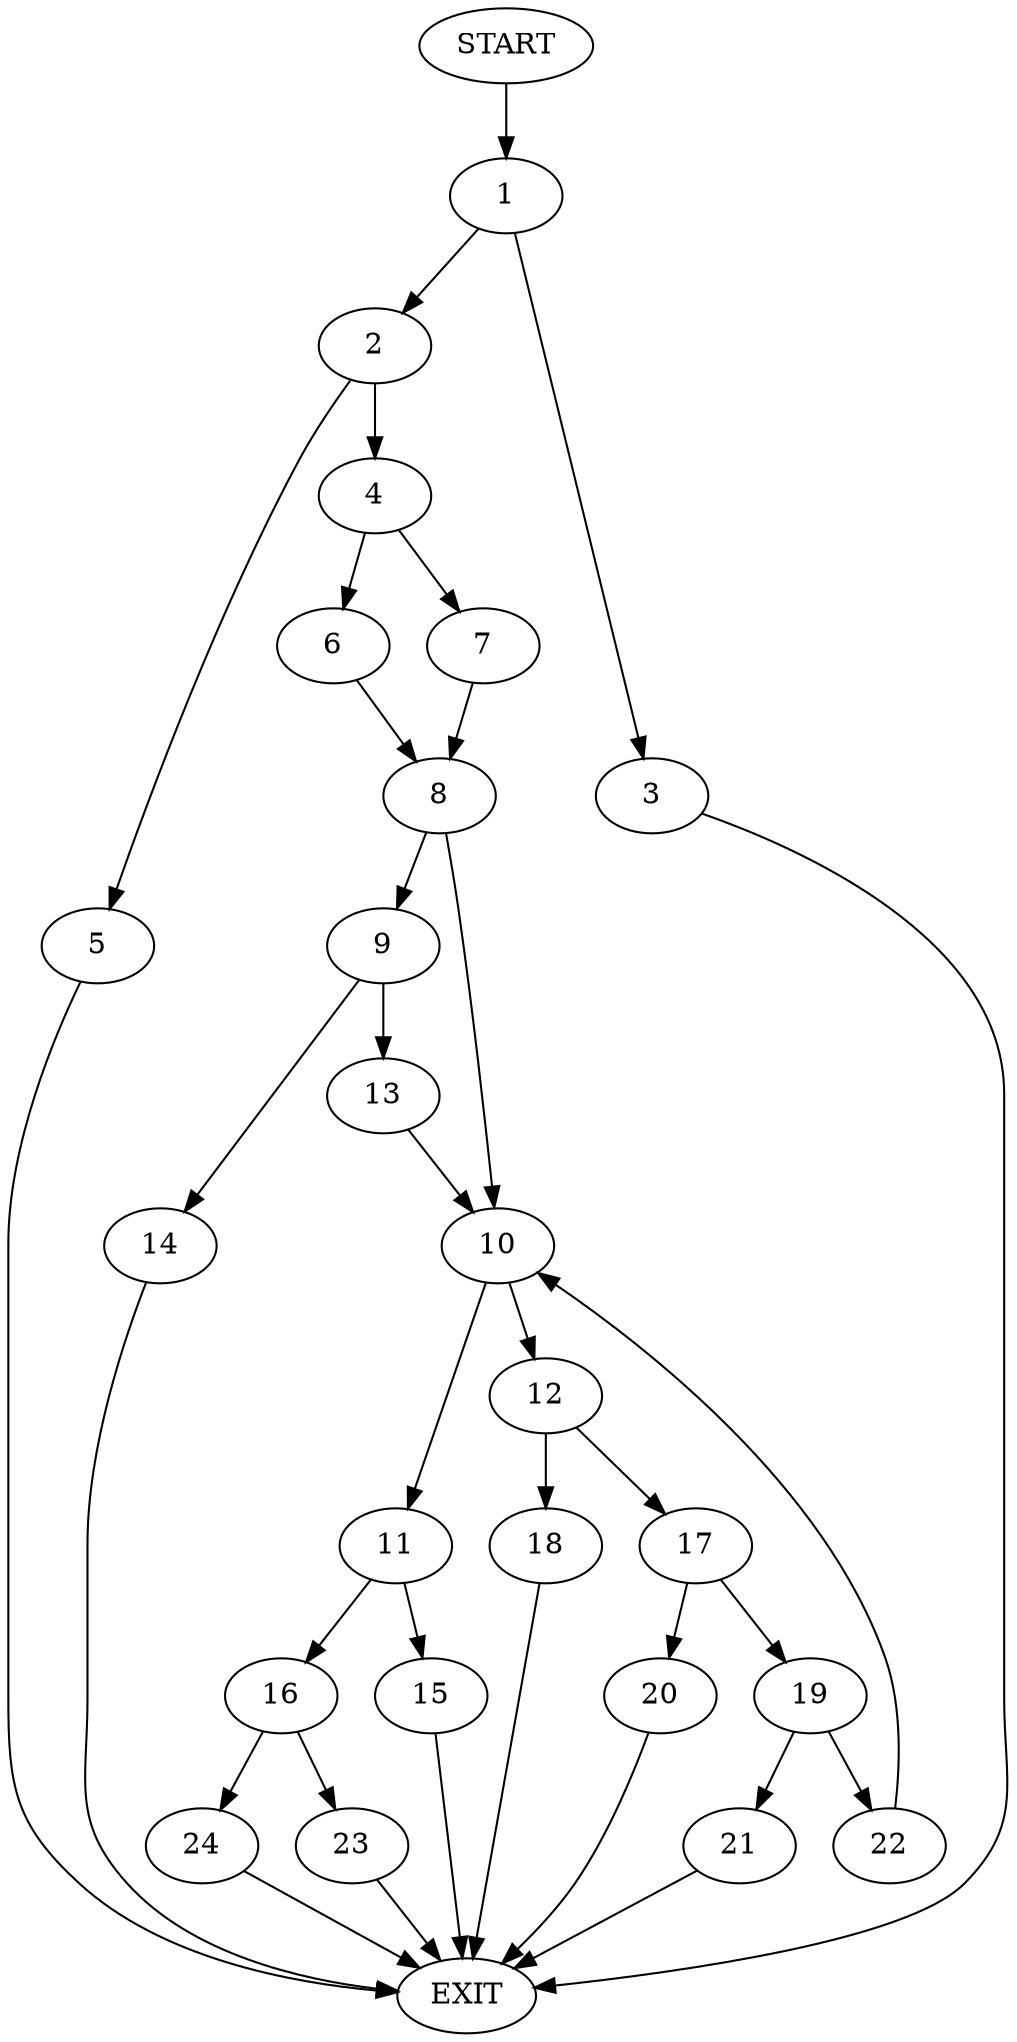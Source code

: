 digraph {
0 [label="START"]
25 [label="EXIT"]
0 -> 1
1 -> 2
1 -> 3
2 -> 4
2 -> 5
3 -> 25
4 -> 6
4 -> 7
5 -> 25
7 -> 8
6 -> 8
8 -> 9
8 -> 10
10 -> 11
10 -> 12
9 -> 13
9 -> 14
13 -> 10
14 -> 25
11 -> 15
11 -> 16
12 -> 17
12 -> 18
17 -> 19
17 -> 20
18 -> 25
20 -> 25
19 -> 21
19 -> 22
22 -> 10
21 -> 25
16 -> 23
16 -> 24
15 -> 25
24 -> 25
23 -> 25
}
